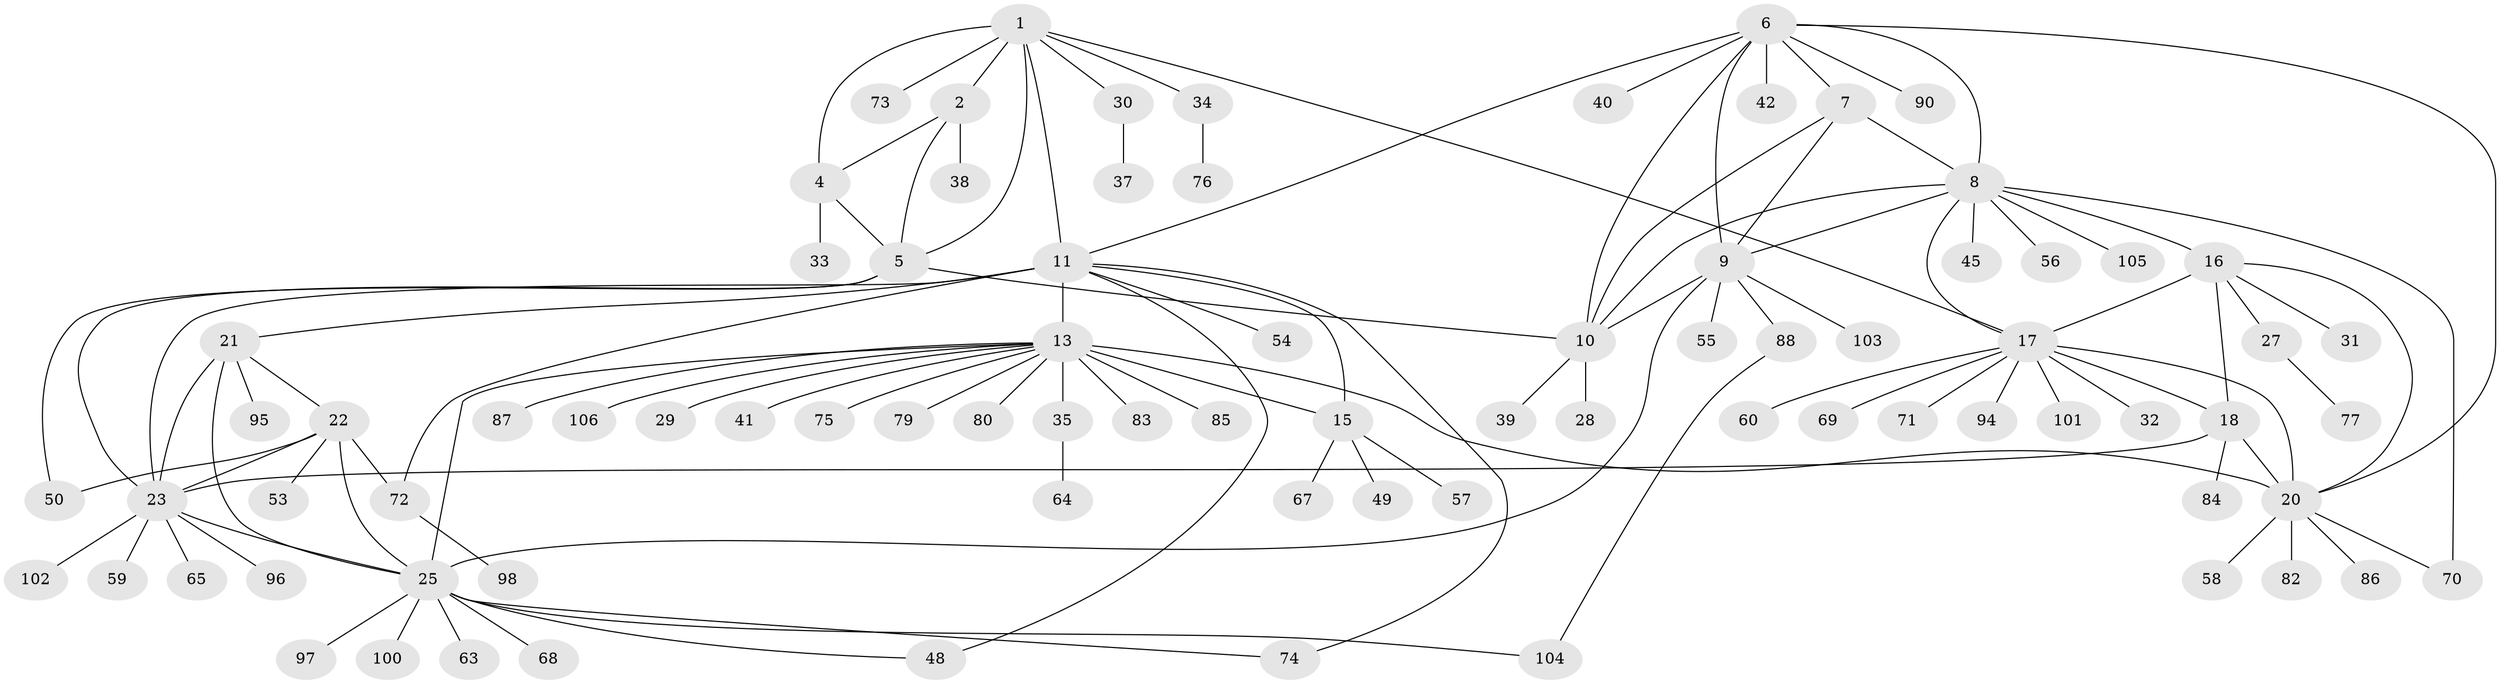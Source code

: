 // Generated by graph-tools (version 1.1) at 2025/52/02/27/25 19:52:17]
// undirected, 83 vertices, 114 edges
graph export_dot {
graph [start="1"]
  node [color=gray90,style=filled];
  1 [super="+3"];
  2 [super="+78"];
  4 [super="+107"];
  5;
  6 [super="+89"];
  7;
  8 [super="+51"];
  9 [super="+52"];
  10 [super="+91"];
  11 [super="+12"];
  13 [super="+14"];
  15 [super="+62"];
  16 [super="+43"];
  17 [super="+46"];
  18 [super="+19"];
  20 [super="+26"];
  21 [super="+81"];
  22 [super="+61"];
  23 [super="+24"];
  25 [super="+44"];
  27 [super="+47"];
  28;
  29;
  30 [super="+66"];
  31;
  32;
  33;
  34 [super="+36"];
  35;
  37;
  38;
  39;
  40;
  41;
  42;
  45;
  48;
  49;
  50;
  53;
  54;
  55;
  56;
  57;
  58 [super="+93"];
  59;
  60;
  63;
  64 [super="+99"];
  65;
  67;
  68;
  69;
  70;
  71;
  72 [super="+92"];
  73;
  74;
  75;
  76;
  77;
  79;
  80;
  82;
  83;
  84;
  85;
  86;
  87;
  88;
  90;
  94;
  95;
  96;
  97;
  98;
  100;
  101;
  102;
  103;
  104;
  105;
  106;
  1 -- 2 [weight=2];
  1 -- 4 [weight=2];
  1 -- 5 [weight=2];
  1 -- 17;
  1 -- 73;
  1 -- 34;
  1 -- 11;
  1 -- 30;
  2 -- 4;
  2 -- 5;
  2 -- 38;
  4 -- 5;
  4 -- 33;
  5 -- 10;
  5 -- 23;
  5 -- 50;
  6 -- 7;
  6 -- 8;
  6 -- 9;
  6 -- 10;
  6 -- 11;
  6 -- 40;
  6 -- 42;
  6 -- 90;
  6 -- 20;
  7 -- 8;
  7 -- 9;
  7 -- 10;
  8 -- 9;
  8 -- 10;
  8 -- 16;
  8 -- 45;
  8 -- 56;
  8 -- 70;
  8 -- 105;
  8 -- 17;
  9 -- 10;
  9 -- 25;
  9 -- 55;
  9 -- 88;
  9 -- 103;
  10 -- 28;
  10 -- 39;
  11 -- 13 [weight=4];
  11 -- 15 [weight=2];
  11 -- 48;
  11 -- 74;
  11 -- 72;
  11 -- 23;
  11 -- 54;
  11 -- 21;
  13 -- 15 [weight=2];
  13 -- 79;
  13 -- 80;
  13 -- 85;
  13 -- 87;
  13 -- 35;
  13 -- 41;
  13 -- 106;
  13 -- 75;
  13 -- 83;
  13 -- 20;
  13 -- 29;
  13 -- 25;
  15 -- 49;
  15 -- 57;
  15 -- 67;
  16 -- 17;
  16 -- 18 [weight=2];
  16 -- 20;
  16 -- 27;
  16 -- 31;
  17 -- 18 [weight=2];
  17 -- 20;
  17 -- 32;
  17 -- 60;
  17 -- 69;
  17 -- 71;
  17 -- 94;
  17 -- 101;
  18 -- 20 [weight=2];
  18 -- 84;
  18 -- 23;
  20 -- 58;
  20 -- 70;
  20 -- 82;
  20 -- 86;
  21 -- 22;
  21 -- 23 [weight=2];
  21 -- 25;
  21 -- 95;
  22 -- 23 [weight=2];
  22 -- 25;
  22 -- 50;
  22 -- 53;
  22 -- 72;
  23 -- 25 [weight=2];
  23 -- 59;
  23 -- 102;
  23 -- 96;
  23 -- 65;
  25 -- 48;
  25 -- 63;
  25 -- 68;
  25 -- 74;
  25 -- 100;
  25 -- 104;
  25 -- 97;
  27 -- 77;
  30 -- 37;
  34 -- 76;
  35 -- 64;
  72 -- 98;
  88 -- 104;
}
